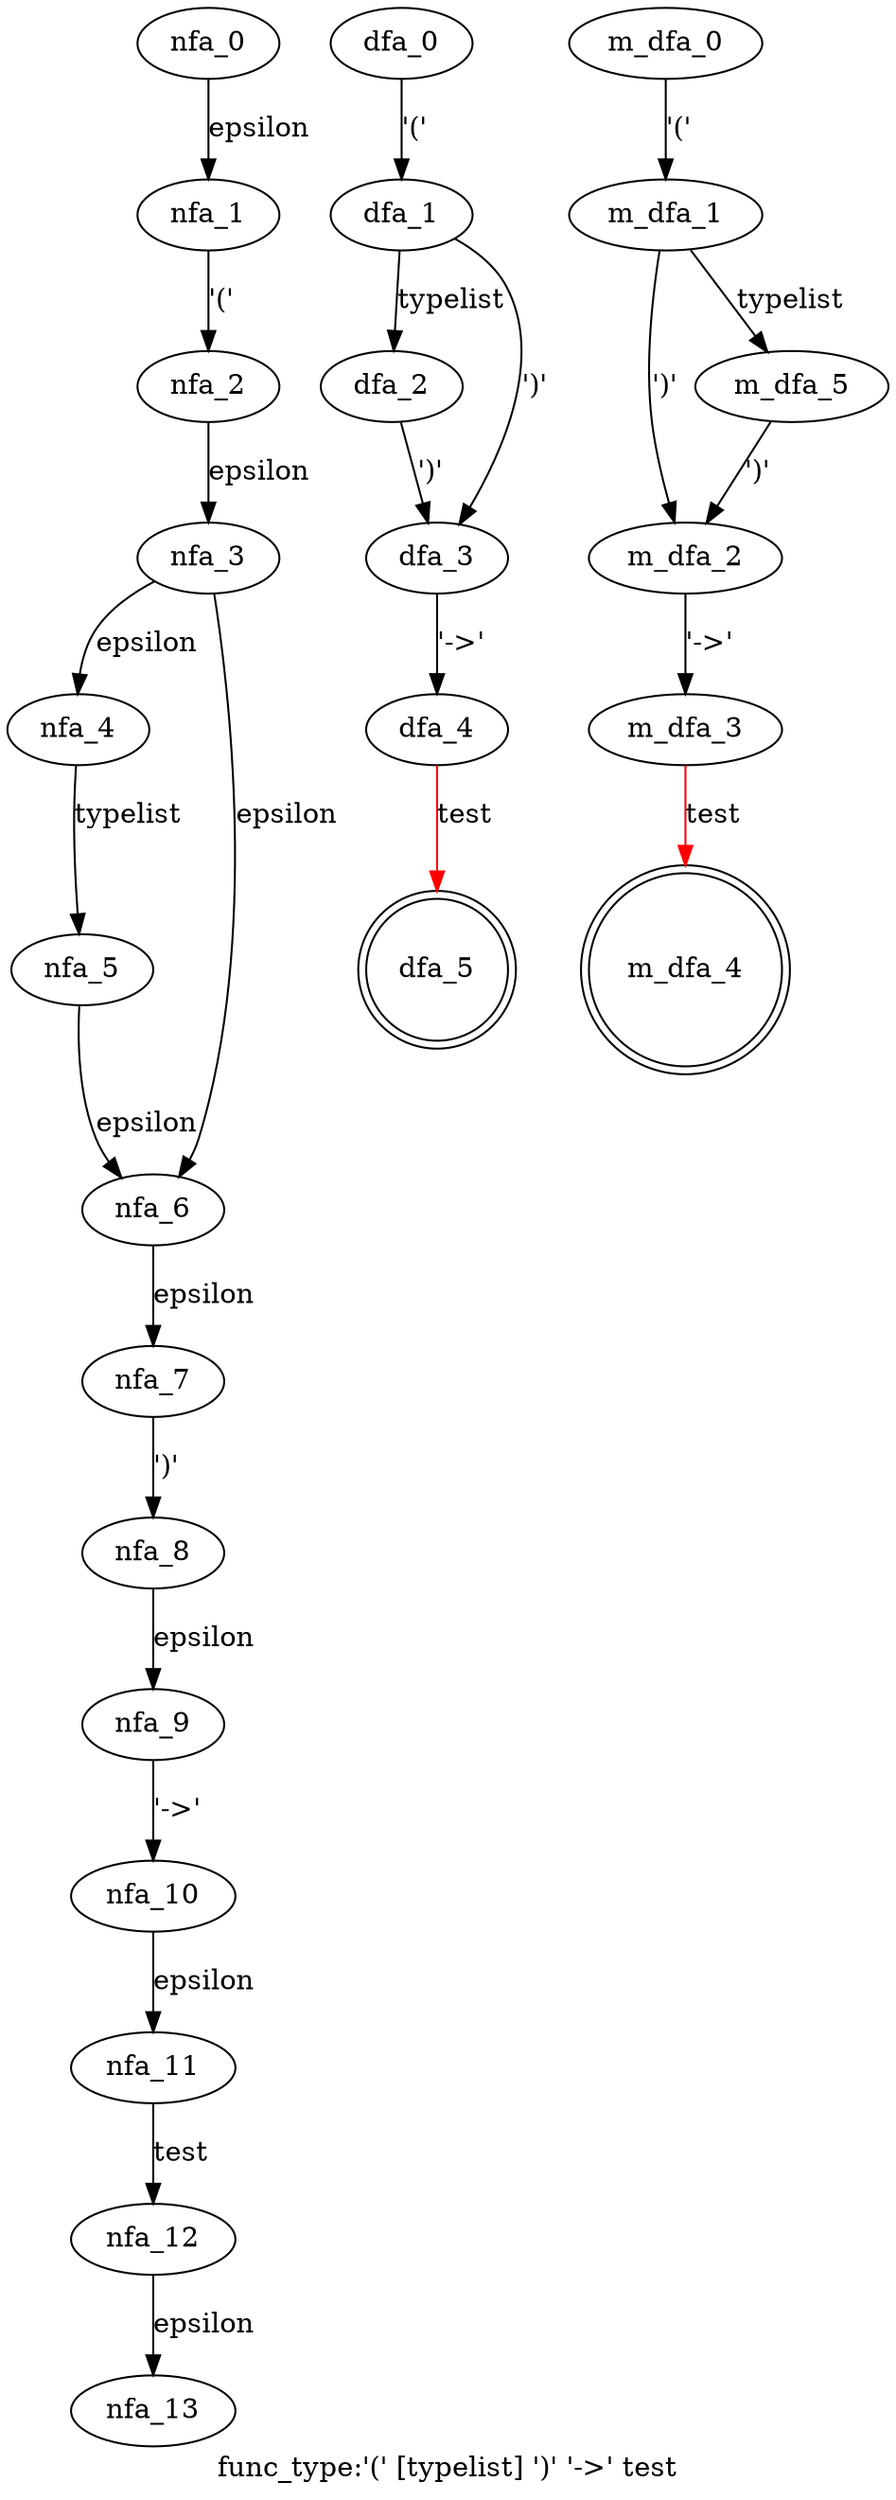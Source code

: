 digraph func_type {
 graph[label="func_type:'(' [typelist] ')' '->' test"]
 subgraph func_type_nfa {
  nfa_0->nfa_1[label="epsilon"]
  nfa_1->nfa_2[label="'('"]
  nfa_2->nfa_3[label="epsilon"]
  nfa_3->nfa_4[label="epsilon"]
  nfa_4->nfa_5[label="typelist"]
  nfa_5->nfa_6[label="epsilon"]
  nfa_6->nfa_7[label="epsilon"]
  nfa_7->nfa_8[label="')'"]
  nfa_8->nfa_9[label="epsilon"]
  nfa_9->nfa_10[label="'->'"]
  nfa_10->nfa_11[label="epsilon"]
  nfa_11->nfa_12[label="test"]
  nfa_12->nfa_13[label="epsilon"]
  nfa_3->nfa_6[label="epsilon"]
  }
 subgraph func_type_dfa {
  dfa_0->dfa_1[label="'('"]
  dfa_1->dfa_2[label="typelist"]
  dfa_2->dfa_3[label="')'"]
  dfa_3->dfa_4[label="'->'"]
  dfa_4->dfa_5[label="test",color=red]
  dfa_1->dfa_3[label="')'"]
  dfa_5[shape=doublecircle]
  }
 subgraph func_type_m_dfa {
  m_dfa_0->m_dfa_1[label="'('"]
  m_dfa_1->m_dfa_2[label="')'"]
  m_dfa_2->m_dfa_3[label="'->'"]
  m_dfa_3->m_dfa_4[label="test",color=red]
  m_dfa_1->m_dfa_5[label="typelist"]
  m_dfa_5->m_dfa_2[label="')'"]
  m_dfa_4[shape=doublecircle]
  }
}
